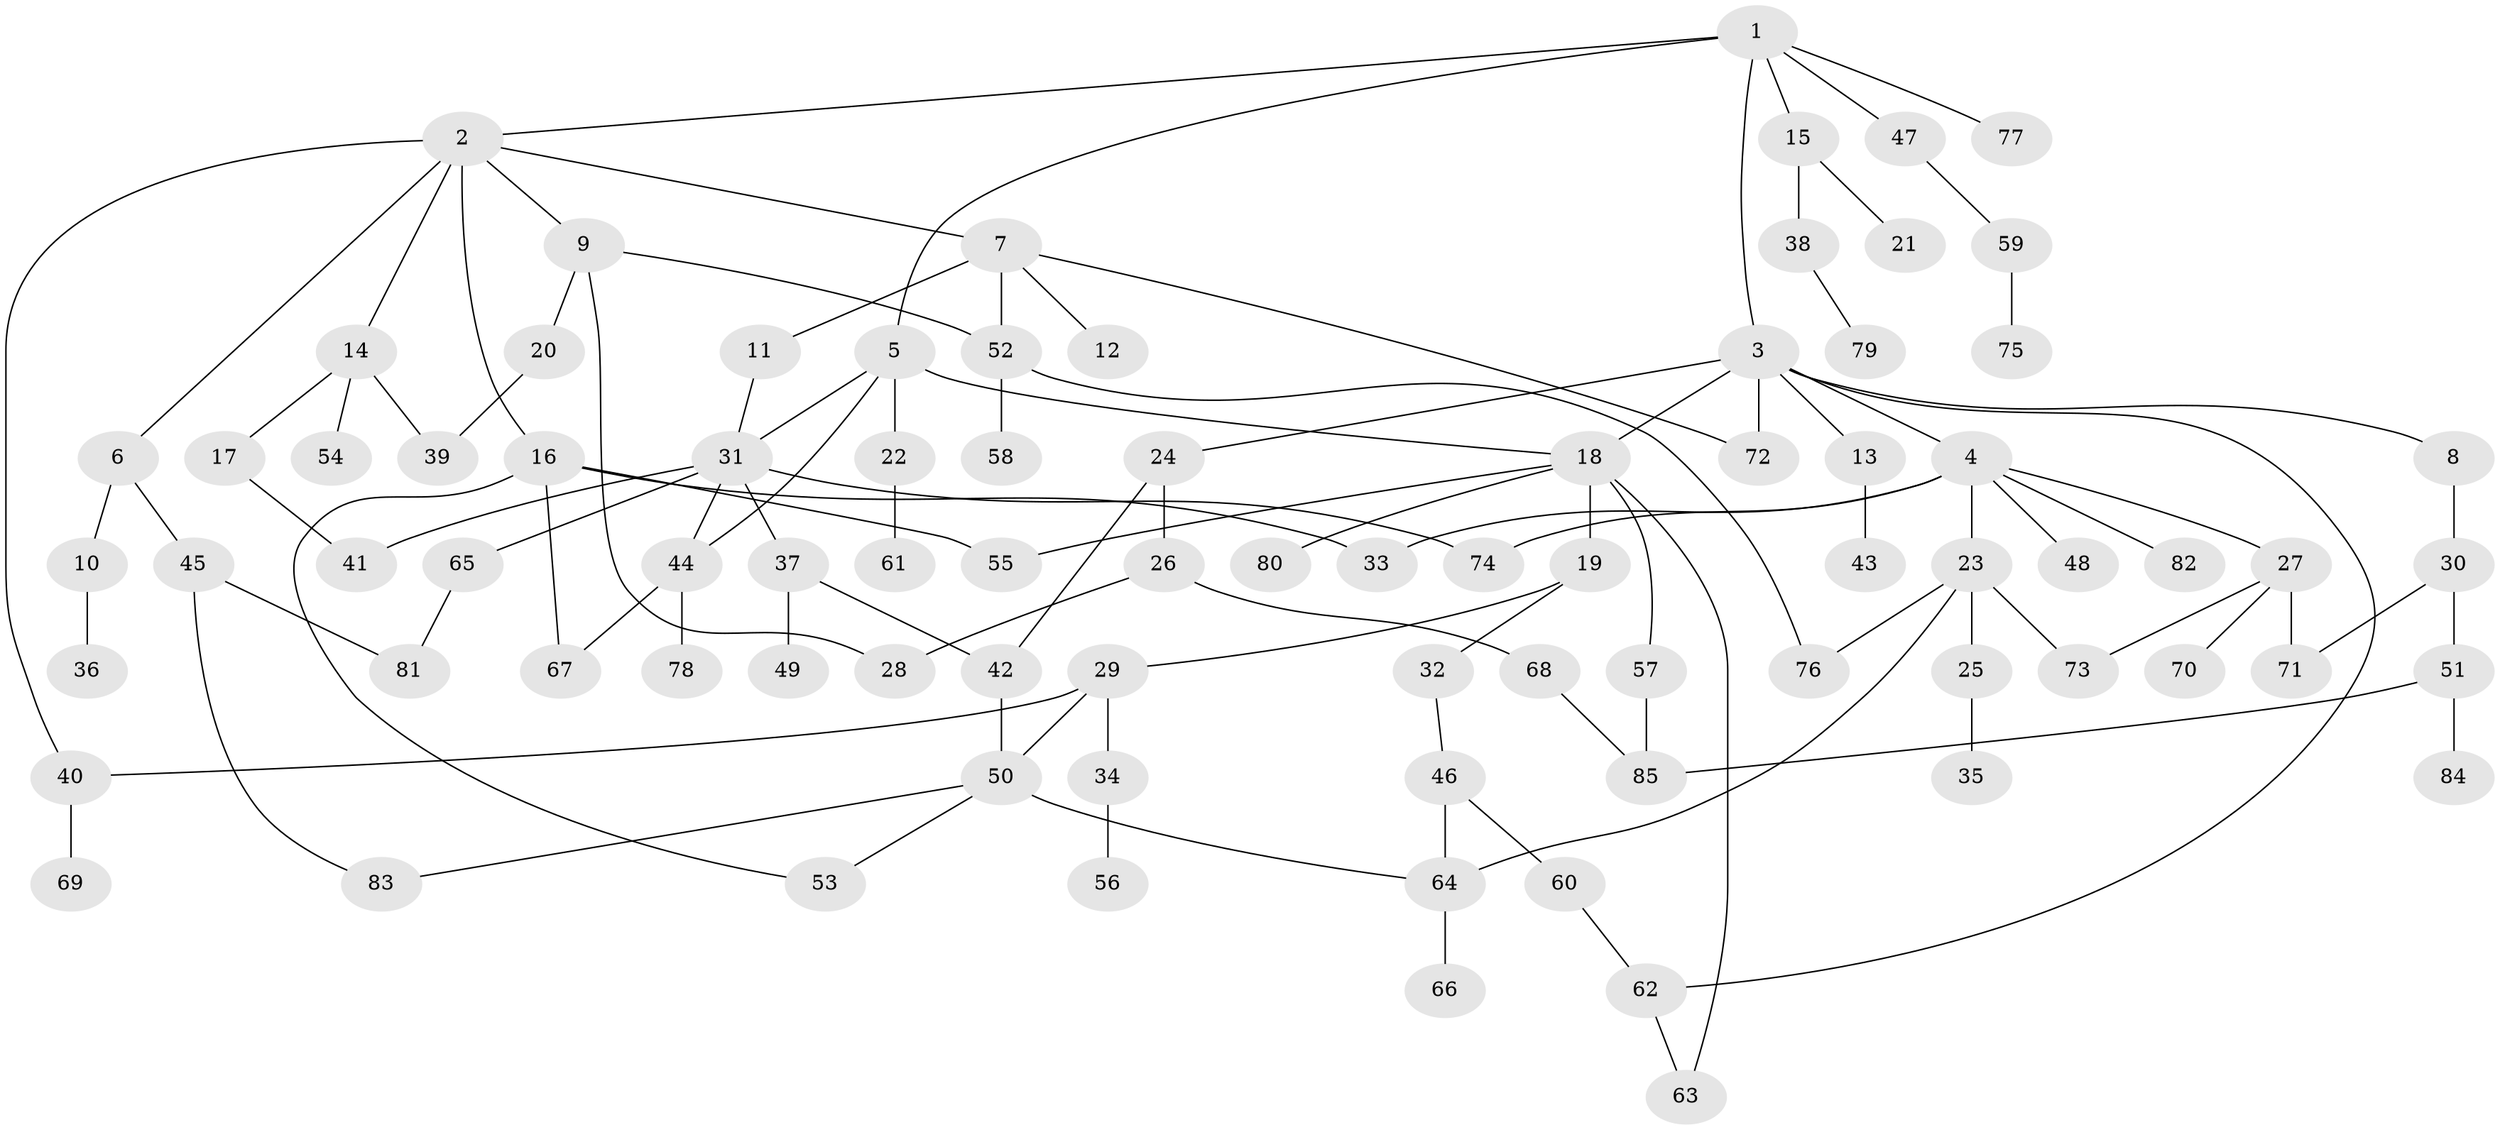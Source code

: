 // Generated by graph-tools (version 1.1) at 2025/13/03/09/25 04:13:16]
// undirected, 85 vertices, 111 edges
graph export_dot {
graph [start="1"]
  node [color=gray90,style=filled];
  1;
  2;
  3;
  4;
  5;
  6;
  7;
  8;
  9;
  10;
  11;
  12;
  13;
  14;
  15;
  16;
  17;
  18;
  19;
  20;
  21;
  22;
  23;
  24;
  25;
  26;
  27;
  28;
  29;
  30;
  31;
  32;
  33;
  34;
  35;
  36;
  37;
  38;
  39;
  40;
  41;
  42;
  43;
  44;
  45;
  46;
  47;
  48;
  49;
  50;
  51;
  52;
  53;
  54;
  55;
  56;
  57;
  58;
  59;
  60;
  61;
  62;
  63;
  64;
  65;
  66;
  67;
  68;
  69;
  70;
  71;
  72;
  73;
  74;
  75;
  76;
  77;
  78;
  79;
  80;
  81;
  82;
  83;
  84;
  85;
  1 -- 2;
  1 -- 3;
  1 -- 5;
  1 -- 15;
  1 -- 47;
  1 -- 77;
  2 -- 6;
  2 -- 7;
  2 -- 9;
  2 -- 14;
  2 -- 16;
  2 -- 40;
  3 -- 4;
  3 -- 8;
  3 -- 13;
  3 -- 18;
  3 -- 24;
  3 -- 62;
  3 -- 72;
  4 -- 23;
  4 -- 27;
  4 -- 48;
  4 -- 74;
  4 -- 82;
  4 -- 33;
  5 -- 22;
  5 -- 31;
  5 -- 44;
  5 -- 18;
  6 -- 10;
  6 -- 45;
  7 -- 11;
  7 -- 12;
  7 -- 72;
  7 -- 52;
  8 -- 30;
  9 -- 20;
  9 -- 52;
  9 -- 28;
  10 -- 36;
  11 -- 31;
  13 -- 43;
  14 -- 17;
  14 -- 54;
  14 -- 39;
  15 -- 21;
  15 -- 38;
  16 -- 33;
  16 -- 53;
  16 -- 55;
  16 -- 67;
  17 -- 41;
  18 -- 19;
  18 -- 57;
  18 -- 63;
  18 -- 80;
  18 -- 55;
  19 -- 29;
  19 -- 32;
  20 -- 39;
  22 -- 61;
  23 -- 25;
  23 -- 64;
  23 -- 73;
  23 -- 76;
  24 -- 26;
  24 -- 42;
  25 -- 35;
  26 -- 28;
  26 -- 68;
  27 -- 70;
  27 -- 71;
  27 -- 73;
  29 -- 34;
  29 -- 40;
  29 -- 50;
  30 -- 51;
  30 -- 71;
  31 -- 37;
  31 -- 44;
  31 -- 65;
  31 -- 41;
  31 -- 74;
  32 -- 46;
  34 -- 56;
  37 -- 42;
  37 -- 49;
  38 -- 79;
  40 -- 69;
  42 -- 50;
  44 -- 78;
  44 -- 67;
  45 -- 81;
  45 -- 83;
  46 -- 60;
  46 -- 64;
  47 -- 59;
  50 -- 83;
  50 -- 53;
  50 -- 64;
  51 -- 84;
  51 -- 85;
  52 -- 58;
  52 -- 76;
  57 -- 85;
  59 -- 75;
  60 -- 62;
  62 -- 63;
  64 -- 66;
  65 -- 81;
  68 -- 85;
}
